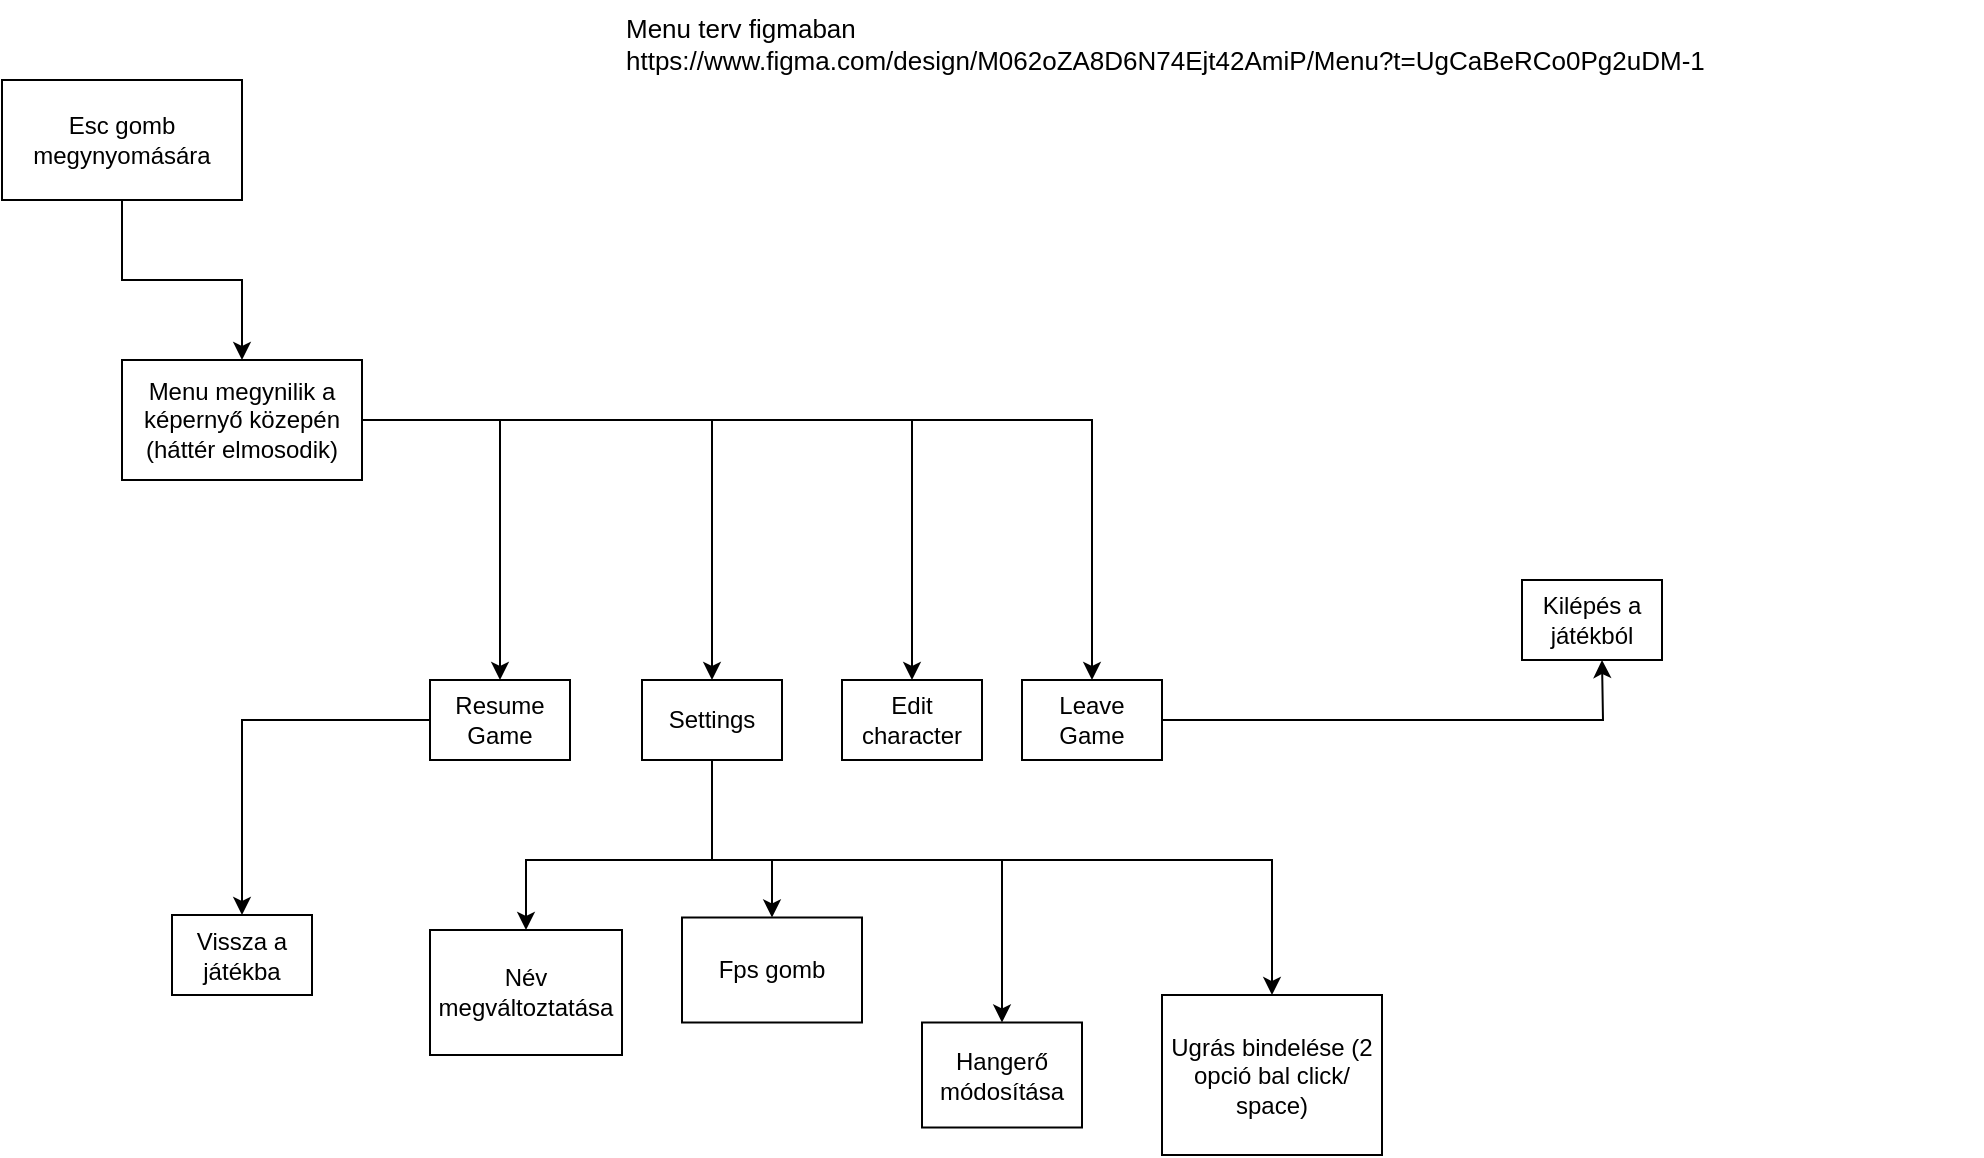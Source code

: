 <mxfile version="24.8.8">
  <diagram name="1 oldal" id="aF6ez5jJWSz7ExASw3fL">
    <mxGraphModel dx="1434" dy="900" grid="1" gridSize="10" guides="1" tooltips="1" connect="1" arrows="1" fold="1" page="1" pageScale="1" pageWidth="827" pageHeight="1169" math="0" shadow="0">
      <root>
        <mxCell id="0" />
        <mxCell id="1" parent="0" />
        <mxCell id="PkJ0hWwf3vTzd-RoCqL3-3" style="edgeStyle=orthogonalEdgeStyle;rounded=0;orthogonalLoop=1;jettySize=auto;html=1;exitX=0.5;exitY=1;exitDx=0;exitDy=0;entryX=0.5;entryY=0;entryDx=0;entryDy=0;" parent="1" source="PkJ0hWwf3vTzd-RoCqL3-1" target="PkJ0hWwf3vTzd-RoCqL3-2" edge="1">
          <mxGeometry relative="1" as="geometry" />
        </mxCell>
        <mxCell id="PkJ0hWwf3vTzd-RoCqL3-1" value="Esc gomb megynyomására" style="rounded=0;whiteSpace=wrap;html=1;" parent="1" vertex="1">
          <mxGeometry x="200" y="160" width="120" height="60" as="geometry" />
        </mxCell>
        <mxCell id="PkJ0hWwf3vTzd-RoCqL3-15" style="edgeStyle=orthogonalEdgeStyle;rounded=0;orthogonalLoop=1;jettySize=auto;html=1;exitX=1;exitY=0.5;exitDx=0;exitDy=0;entryX=0.5;entryY=0;entryDx=0;entryDy=0;" parent="1" source="PkJ0hWwf3vTzd-RoCqL3-2" target="PkJ0hWwf3vTzd-RoCqL3-13" edge="1">
          <mxGeometry relative="1" as="geometry" />
        </mxCell>
        <mxCell id="PkJ0hWwf3vTzd-RoCqL3-16" style="edgeStyle=orthogonalEdgeStyle;rounded=0;orthogonalLoop=1;jettySize=auto;html=1;exitX=1;exitY=0.5;exitDx=0;exitDy=0;entryX=0.5;entryY=0;entryDx=0;entryDy=0;" parent="1" source="PkJ0hWwf3vTzd-RoCqL3-2" target="PkJ0hWwf3vTzd-RoCqL3-10" edge="1">
          <mxGeometry relative="1" as="geometry" />
        </mxCell>
        <mxCell id="PkJ0hWwf3vTzd-RoCqL3-17" style="edgeStyle=orthogonalEdgeStyle;rounded=0;orthogonalLoop=1;jettySize=auto;html=1;exitX=1;exitY=0.5;exitDx=0;exitDy=0;entryX=0.5;entryY=0;entryDx=0;entryDy=0;" parent="1" source="PkJ0hWwf3vTzd-RoCqL3-2" target="PkJ0hWwf3vTzd-RoCqL3-12" edge="1">
          <mxGeometry relative="1" as="geometry" />
        </mxCell>
        <mxCell id="PkJ0hWwf3vTzd-RoCqL3-18" style="edgeStyle=orthogonalEdgeStyle;rounded=0;orthogonalLoop=1;jettySize=auto;html=1;exitX=1;exitY=0.5;exitDx=0;exitDy=0;entryX=0.5;entryY=0;entryDx=0;entryDy=0;" parent="1" source="PkJ0hWwf3vTzd-RoCqL3-2" target="PkJ0hWwf3vTzd-RoCqL3-14" edge="1">
          <mxGeometry relative="1" as="geometry" />
        </mxCell>
        <mxCell id="PkJ0hWwf3vTzd-RoCqL3-2" value="Menu megynilik a képernyő közepén&lt;div&gt;(háttér elmosodik)&lt;/div&gt;" style="rounded=0;whiteSpace=wrap;html=1;" parent="1" vertex="1">
          <mxGeometry x="260" y="300" width="120" height="60" as="geometry" />
        </mxCell>
        <mxCell id="PkJ0hWwf3vTzd-RoCqL3-26" style="edgeStyle=orthogonalEdgeStyle;rounded=0;orthogonalLoop=1;jettySize=auto;html=1;exitX=0.5;exitY=1;exitDx=0;exitDy=0;" parent="1" source="PkJ0hWwf3vTzd-RoCqL3-10" target="PkJ0hWwf3vTzd-RoCqL3-22" edge="1">
          <mxGeometry relative="1" as="geometry">
            <Array as="points">
              <mxPoint x="555" y="550" />
              <mxPoint x="585" y="550" />
            </Array>
          </mxGeometry>
        </mxCell>
        <mxCell id="PkJ0hWwf3vTzd-RoCqL3-27" style="edgeStyle=orthogonalEdgeStyle;rounded=0;orthogonalLoop=1;jettySize=auto;html=1;exitX=0.5;exitY=1;exitDx=0;exitDy=0;entryX=0.5;entryY=0;entryDx=0;entryDy=0;" parent="1" source="PkJ0hWwf3vTzd-RoCqL3-10" target="PkJ0hWwf3vTzd-RoCqL3-20" edge="1">
          <mxGeometry relative="1" as="geometry">
            <Array as="points">
              <mxPoint x="555" y="550" />
              <mxPoint x="700" y="550" />
            </Array>
          </mxGeometry>
        </mxCell>
        <mxCell id="PkJ0hWwf3vTzd-RoCqL3-28" style="edgeStyle=orthogonalEdgeStyle;rounded=0;orthogonalLoop=1;jettySize=auto;html=1;exitX=0.5;exitY=1;exitDx=0;exitDy=0;entryX=0.5;entryY=0;entryDx=0;entryDy=0;" parent="1" source="PkJ0hWwf3vTzd-RoCqL3-10" target="PkJ0hWwf3vTzd-RoCqL3-21" edge="1">
          <mxGeometry relative="1" as="geometry">
            <Array as="points">
              <mxPoint x="555" y="550" />
              <mxPoint x="835" y="550" />
            </Array>
          </mxGeometry>
        </mxCell>
        <mxCell id="PkJ0hWwf3vTzd-RoCqL3-35" style="edgeStyle=orthogonalEdgeStyle;rounded=0;orthogonalLoop=1;jettySize=auto;html=1;exitX=0.5;exitY=1;exitDx=0;exitDy=0;entryX=0.5;entryY=0;entryDx=0;entryDy=0;" parent="1" source="PkJ0hWwf3vTzd-RoCqL3-10" target="PkJ0hWwf3vTzd-RoCqL3-23" edge="1">
          <mxGeometry relative="1" as="geometry">
            <Array as="points">
              <mxPoint x="555" y="550" />
              <mxPoint x="462" y="550" />
            </Array>
          </mxGeometry>
        </mxCell>
        <mxCell id="PkJ0hWwf3vTzd-RoCqL3-10" value="Settings" style="rounded=0;whiteSpace=wrap;html=1;" parent="1" vertex="1">
          <mxGeometry x="520" y="460" width="70" height="40" as="geometry" />
        </mxCell>
        <mxCell id="PkJ0hWwf3vTzd-RoCqL3-12" value="Edit character" style="rounded=0;whiteSpace=wrap;html=1;" parent="1" vertex="1">
          <mxGeometry x="620" y="460" width="70" height="40" as="geometry" />
        </mxCell>
        <mxCell id="PkJ0hWwf3vTzd-RoCqL3-31" style="edgeStyle=orthogonalEdgeStyle;rounded=0;orthogonalLoop=1;jettySize=auto;html=1;exitX=0;exitY=0.5;exitDx=0;exitDy=0;" parent="1" source="PkJ0hWwf3vTzd-RoCqL3-13" target="PkJ0hWwf3vTzd-RoCqL3-29" edge="1">
          <mxGeometry relative="1" as="geometry" />
        </mxCell>
        <mxCell id="PkJ0hWwf3vTzd-RoCqL3-13" value="Resume Game" style="rounded=0;whiteSpace=wrap;html=1;" parent="1" vertex="1">
          <mxGeometry x="414" y="460" width="70" height="40" as="geometry" />
        </mxCell>
        <mxCell id="PkJ0hWwf3vTzd-RoCqL3-33" style="edgeStyle=orthogonalEdgeStyle;rounded=0;orthogonalLoop=1;jettySize=auto;html=1;exitX=1;exitY=0.5;exitDx=0;exitDy=0;" parent="1" source="PkJ0hWwf3vTzd-RoCqL3-14" edge="1">
          <mxGeometry relative="1" as="geometry">
            <mxPoint x="1000" y="450" as="targetPoint" />
          </mxGeometry>
        </mxCell>
        <mxCell id="PkJ0hWwf3vTzd-RoCqL3-14" value="Leave Game" style="rounded=0;whiteSpace=wrap;html=1;" parent="1" vertex="1">
          <mxGeometry x="710" y="460" width="70" height="40" as="geometry" />
        </mxCell>
        <mxCell id="PkJ0hWwf3vTzd-RoCqL3-20" value="Hangerő módosítása" style="rounded=0;whiteSpace=wrap;html=1;" parent="1" vertex="1">
          <mxGeometry x="660" y="631.25" width="80" height="52.5" as="geometry" />
        </mxCell>
        <mxCell id="PkJ0hWwf3vTzd-RoCqL3-21" value="Ugrás bindelése (2 opció bal click/ space)" style="rounded=0;whiteSpace=wrap;html=1;" parent="1" vertex="1">
          <mxGeometry x="780" y="617.5" width="110" height="80" as="geometry" />
        </mxCell>
        <mxCell id="PkJ0hWwf3vTzd-RoCqL3-22" value="Fps gomb&lt;span style=&quot;color: rgba(0, 0, 0, 0); font-family: monospace; font-size: 0px; text-align: start; text-wrap-mode: nowrap;&quot;&gt;%3CmxGraphModel%3E%3Croot%3E%3CmxCell%20id%3D%220%22%2F%3E%3CmxCell%20id%3D%221%22%20parent%3D%220%22%2F%3E%3CmxCell%20id%3D%222%22%20value%3D%22(Teljes%20k%C3%A9perny%C5%91)%22%20style%3D%22rounded%3D0%3BwhiteSpace%3Dwrap%3Bhtml%3D1%3B%22%20vertex%3D%221%22%20parent%3D%221%22%3E%3CmxGeometry%20x%3D%22560%22%20y%3D%22545%22%20width%3D%2270%22%20height%3D%2240%22%20as%3D%22geometry%22%2F%3E%3C%2FmxCell%3E%3C%2Froot%3E%3C%2FmxGraphModel%3E&lt;/span&gt;" style="rounded=0;whiteSpace=wrap;html=1;" parent="1" vertex="1">
          <mxGeometry x="540" y="578.75" width="90" height="52.5" as="geometry" />
        </mxCell>
        <mxCell id="PkJ0hWwf3vTzd-RoCqL3-23" value="Név megváltoztatása" style="rounded=0;whiteSpace=wrap;html=1;" parent="1" vertex="1">
          <mxGeometry x="414" y="585" width="96" height="62.5" as="geometry" />
        </mxCell>
        <mxCell id="PkJ0hWwf3vTzd-RoCqL3-29" value="Vissza a játékba" style="rounded=0;whiteSpace=wrap;html=1;" parent="1" vertex="1">
          <mxGeometry x="285" y="577.5" width="70" height="40" as="geometry" />
        </mxCell>
        <mxCell id="PkJ0hWwf3vTzd-RoCqL3-34" value="Kilépés a játékból" style="rounded=0;whiteSpace=wrap;html=1;" parent="1" vertex="1">
          <mxGeometry x="960" y="410" width="70" height="40" as="geometry" />
        </mxCell>
        <UserObject label="Menu terv figmaban&#xa;https://www.figma.com/design/M062oZA8D6N74Ejt42AmiP/Menu?t=UgCaBeRCo0Pg2uDM-1" link="https://www.figma.com/design/M062oZA8D6N74Ejt42AmiP/Menu?t=UgCaBeRCo0Pg2uDM-1" id="ThzEgekt1Sqbeqq67R9o-1">
          <mxCell style="text;whiteSpace=wrap;fontSize=13;" vertex="1" parent="1">
            <mxGeometry x="510" y="120" width="680" height="90" as="geometry" />
          </mxCell>
        </UserObject>
      </root>
    </mxGraphModel>
  </diagram>
</mxfile>
